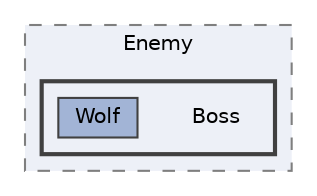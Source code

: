 digraph "004_Character/Enemy/Boss"
{
 // LATEX_PDF_SIZE
  bgcolor="transparent";
  edge [fontname=Helvetica,fontsize=10,labelfontname=Helvetica,labelfontsize=10];
  node [fontname=Helvetica,fontsize=10,shape=box,height=0.2,width=0.4];
  compound=true
  subgraph clusterdir_47a9795922ab6cd90504fbb3d4cb8f79 {
    graph [ bgcolor="#edf0f7", pencolor="grey50", label="Enemy", fontname=Helvetica,fontsize=10 style="filled,dashed", URL="dir_47a9795922ab6cd90504fbb3d4cb8f79.html",tooltip=""]
  subgraph clusterdir_51d49b3fdc14036b896745477c8f57bd {
    graph [ bgcolor="#edf0f7", pencolor="grey25", label="", fontname=Helvetica,fontsize=10 style="filled,bold", URL="dir_51d49b3fdc14036b896745477c8f57bd.html",tooltip=""]
    dir_51d49b3fdc14036b896745477c8f57bd [shape=plaintext, label="Boss"];
  dir_72d2e5bde05928e6ed1b6aa81bb8b41c [label="Wolf", fillcolor="#a2b4d6", color="grey25", style="filled", URL="dir_72d2e5bde05928e6ed1b6aa81bb8b41c.html",tooltip=""];
  }
  }
}
